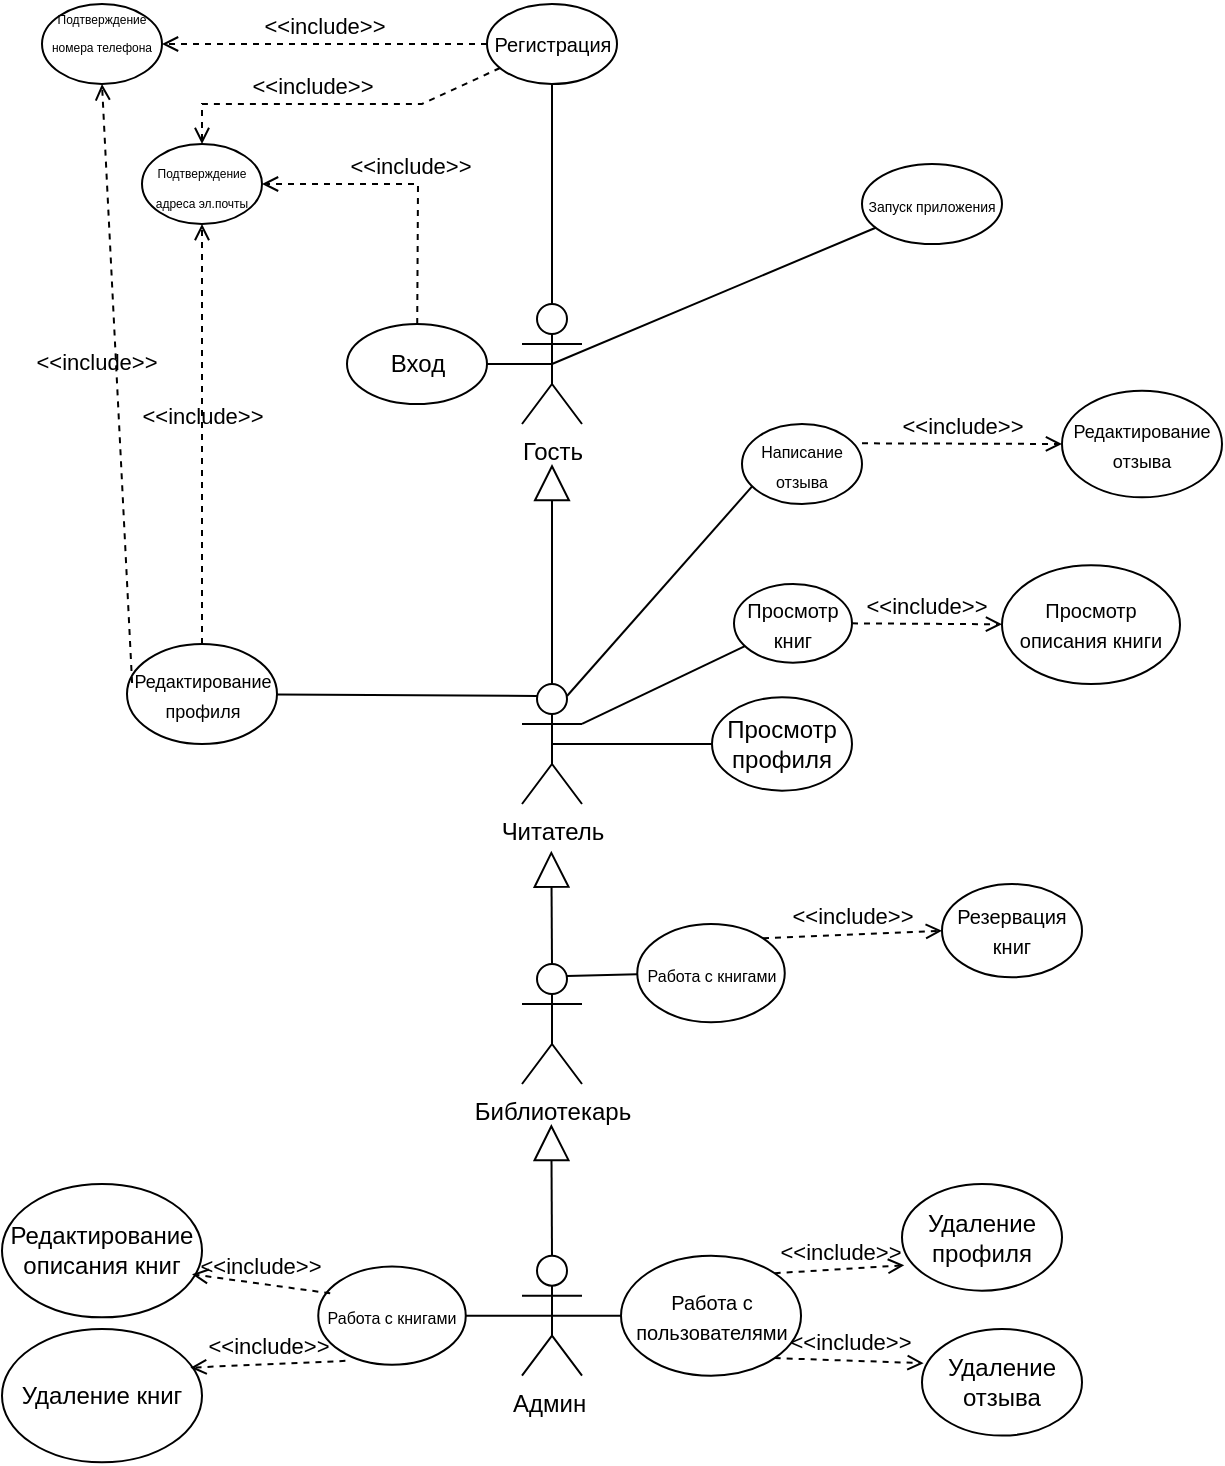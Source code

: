 <mxfile version="21.7.2" type="github">
  <diagram name="Страница — 1" id="vQFvqb677pZ0hSL8vc41">
    <mxGraphModel dx="1386" dy="791" grid="1" gridSize="10" guides="1" tooltips="1" connect="1" arrows="1" fold="1" page="1" pageScale="1" pageWidth="827" pageHeight="1169" math="0" shadow="0">
      <root>
        <mxCell id="0" />
        <mxCell id="1" parent="0" />
        <mxCell id="o_ZAakJu_TmBCmDPFUB6-1" value="Читатель" style="shape=umlActor;verticalLabelPosition=bottom;verticalAlign=top;html=1;outlineConnect=0;" vertex="1" parent="1">
          <mxGeometry x="290" y="380" width="30" height="60" as="geometry" />
        </mxCell>
        <mxCell id="o_ZAakJu_TmBCmDPFUB6-2" value="Библиотекарь&lt;br&gt;" style="shape=umlActor;verticalLabelPosition=bottom;verticalAlign=top;html=1;outlineConnect=0;" vertex="1" parent="1">
          <mxGeometry x="290" y="520" width="30" height="60" as="geometry" />
        </mxCell>
        <mxCell id="o_ZAakJu_TmBCmDPFUB6-3" value="Гость" style="shape=umlActor;verticalLabelPosition=bottom;verticalAlign=top;html=1;outlineConnect=0;" vertex="1" parent="1">
          <mxGeometry x="290" y="190" width="30" height="60" as="geometry" />
        </mxCell>
        <mxCell id="o_ZAakJu_TmBCmDPFUB6-4" value="Админ&amp;nbsp;&lt;br&gt;" style="shape=umlActor;verticalLabelPosition=bottom;verticalAlign=top;html=1;outlineConnect=0;" vertex="1" parent="1">
          <mxGeometry x="290" y="665.82" width="30" height="60" as="geometry" />
        </mxCell>
        <mxCell id="o_ZAakJu_TmBCmDPFUB6-5" value="&lt;font style=&quot;font-size: 7px;&quot;&gt;Запуск приложения&lt;/font&gt;" style="ellipse;whiteSpace=wrap;html=1;" vertex="1" parent="1">
          <mxGeometry x="460" y="120" width="70" height="40" as="geometry" />
        </mxCell>
        <mxCell id="o_ZAakJu_TmBCmDPFUB6-6" value="" style="endArrow=none;html=1;rounded=0;exitX=0.5;exitY=0.5;exitDx=0;exitDy=0;exitPerimeter=0;" edge="1" parent="1" source="o_ZAakJu_TmBCmDPFUB6-3" target="o_ZAakJu_TmBCmDPFUB6-5">
          <mxGeometry width="50" height="50" relative="1" as="geometry">
            <mxPoint x="320" y="160" as="sourcePoint" />
            <mxPoint x="250" y="60" as="targetPoint" />
          </mxGeometry>
        </mxCell>
        <mxCell id="o_ZAakJu_TmBCmDPFUB6-7" value="&lt;font style=&quot;font-size: 10px;&quot;&gt;Регистрация&lt;/font&gt;" style="ellipse;whiteSpace=wrap;html=1;" vertex="1" parent="1">
          <mxGeometry x="272.5" y="40" width="65" height="40" as="geometry" />
        </mxCell>
        <mxCell id="o_ZAakJu_TmBCmDPFUB6-8" value="" style="endArrow=none;html=1;rounded=0;exitX=0.5;exitY=0;exitDx=0;exitDy=0;exitPerimeter=0;" edge="1" parent="1" source="o_ZAakJu_TmBCmDPFUB6-3" target="o_ZAakJu_TmBCmDPFUB6-7">
          <mxGeometry width="50" height="50" relative="1" as="geometry">
            <mxPoint x="280" y="166" as="sourcePoint" />
            <mxPoint x="240" y="120" as="targetPoint" />
          </mxGeometry>
        </mxCell>
        <mxCell id="o_ZAakJu_TmBCmDPFUB6-9" value="Вход&lt;br&gt;" style="ellipse;whiteSpace=wrap;html=1;" vertex="1" parent="1">
          <mxGeometry x="202.5" y="200" width="70" height="40" as="geometry" />
        </mxCell>
        <mxCell id="o_ZAakJu_TmBCmDPFUB6-10" value="" style="endArrow=none;html=1;rounded=0;exitX=0.5;exitY=0.5;exitDx=0;exitDy=0;exitPerimeter=0;" edge="1" parent="1" source="o_ZAakJu_TmBCmDPFUB6-3" target="o_ZAakJu_TmBCmDPFUB6-9">
          <mxGeometry width="50" height="50" relative="1" as="geometry">
            <mxPoint x="190" y="230" as="sourcePoint" />
            <mxPoint x="240" y="180" as="targetPoint" />
          </mxGeometry>
        </mxCell>
        <mxCell id="o_ZAakJu_TmBCmDPFUB6-11" value="" style="endArrow=none;html=1;rounded=0;exitX=0.75;exitY=0.1;exitDx=0;exitDy=0;exitPerimeter=0;entryX=0.099;entryY=0.755;entryDx=0;entryDy=0;entryPerimeter=0;" edge="1" parent="1" source="o_ZAakJu_TmBCmDPFUB6-1" target="o_ZAakJu_TmBCmDPFUB6-26">
          <mxGeometry width="50" height="50" relative="1" as="geometry">
            <mxPoint x="380" y="310" as="sourcePoint" />
            <mxPoint x="433.63" y="222.66" as="targetPoint" />
          </mxGeometry>
        </mxCell>
        <mxCell id="o_ZAakJu_TmBCmDPFUB6-12" value="&lt;font style=&quot;&quot;&gt;&lt;font style=&quot;font-size: 6px;&quot;&gt;Подтверждение номера телефона&lt;br&gt;&lt;/font&gt;&lt;br&gt;&lt;/font&gt;" style="ellipse;whiteSpace=wrap;html=1;" vertex="1" parent="1">
          <mxGeometry x="50" y="40" width="60" height="40" as="geometry" />
        </mxCell>
        <mxCell id="o_ZAakJu_TmBCmDPFUB6-13" value="&amp;lt;&amp;lt;include&amp;gt;&amp;gt;" style="html=1;verticalAlign=bottom;labelBackgroundColor=none;endArrow=open;endFill=0;dashed=1;rounded=0;" edge="1" parent="1" source="o_ZAakJu_TmBCmDPFUB6-7" target="o_ZAakJu_TmBCmDPFUB6-12">
          <mxGeometry width="160" relative="1" as="geometry">
            <mxPoint x="-10" y="39.71" as="sourcePoint" />
            <mxPoint x="150" y="39.71" as="targetPoint" />
            <Array as="points" />
          </mxGeometry>
        </mxCell>
        <mxCell id="o_ZAakJu_TmBCmDPFUB6-14" value="&amp;lt;&amp;lt;include&amp;gt;&amp;gt;" style="html=1;verticalAlign=bottom;labelBackgroundColor=none;endArrow=open;endFill=0;dashed=1;rounded=0;" edge="1" parent="1" source="o_ZAakJu_TmBCmDPFUB6-7" target="o_ZAakJu_TmBCmDPFUB6-15">
          <mxGeometry x="0.126" width="160" relative="1" as="geometry">
            <mxPoint x="-60" y="150" as="sourcePoint" />
            <mxPoint x="20" y="140" as="targetPoint" />
            <Array as="points">
              <mxPoint x="240" y="90" />
              <mxPoint x="130" y="90" />
            </Array>
            <mxPoint as="offset" />
          </mxGeometry>
        </mxCell>
        <mxCell id="o_ZAakJu_TmBCmDPFUB6-15" value="&lt;font style=&quot;&quot;&gt;&lt;font style=&quot;font-size: 6px;&quot;&gt;Подтверждение адреса эл.почты&lt;/font&gt;&lt;br&gt;&lt;/font&gt;" style="ellipse;whiteSpace=wrap;html=1;" vertex="1" parent="1">
          <mxGeometry x="100" y="110" width="60" height="40" as="geometry" />
        </mxCell>
        <mxCell id="o_ZAakJu_TmBCmDPFUB6-16" value="&amp;lt;&amp;lt;include&amp;gt;&amp;gt;" style="html=1;verticalAlign=bottom;labelBackgroundColor=none;endArrow=open;endFill=0;dashed=1;rounded=0;" edge="1" parent="1" source="o_ZAakJu_TmBCmDPFUB6-9" target="o_ZAakJu_TmBCmDPFUB6-15">
          <mxGeometry width="160" relative="1" as="geometry">
            <mxPoint x="40" y="270" as="sourcePoint" />
            <mxPoint x="200" y="270" as="targetPoint" />
            <Array as="points">
              <mxPoint x="238" y="130" />
            </Array>
          </mxGeometry>
        </mxCell>
        <mxCell id="o_ZAakJu_TmBCmDPFUB6-17" value="" style="endArrow=block;endSize=16;endFill=0;html=1;rounded=0;exitX=0.5;exitY=0;exitDx=0;exitDy=0;exitPerimeter=0;" edge="1" parent="1" source="o_ZAakJu_TmBCmDPFUB6-1">
          <mxGeometry width="160" relative="1" as="geometry">
            <mxPoint x="300" y="390" as="sourcePoint" />
            <mxPoint x="305" y="270" as="targetPoint" />
            <mxPoint as="offset" />
          </mxGeometry>
        </mxCell>
        <mxCell id="o_ZAakJu_TmBCmDPFUB6-18" value="&lt;font style=&quot;font-size: 9px;&quot;&gt;Редактирование профиля&lt;/font&gt;" style="ellipse;whiteSpace=wrap;html=1;" vertex="1" parent="1">
          <mxGeometry x="92.5" y="360" width="75" height="50" as="geometry" />
        </mxCell>
        <mxCell id="o_ZAakJu_TmBCmDPFUB6-19" value="" style="endArrow=none;html=1;rounded=0;exitX=0.25;exitY=0.1;exitDx=0;exitDy=0;exitPerimeter=0;" edge="1" parent="1" source="o_ZAakJu_TmBCmDPFUB6-1" target="o_ZAakJu_TmBCmDPFUB6-18">
          <mxGeometry width="50" height="50" relative="1" as="geometry">
            <mxPoint x="362" y="468" as="sourcePoint" />
            <mxPoint x="448" y="370" as="targetPoint" />
          </mxGeometry>
        </mxCell>
        <mxCell id="o_ZAakJu_TmBCmDPFUB6-20" value="&amp;lt;&amp;lt;include&amp;gt;&amp;gt;" style="html=1;verticalAlign=bottom;labelBackgroundColor=none;endArrow=open;endFill=0;dashed=1;rounded=0;entryX=0.5;entryY=1;entryDx=0;entryDy=0;exitX=0.5;exitY=0;exitDx=0;exitDy=0;" edge="1" parent="1" source="o_ZAakJu_TmBCmDPFUB6-18" target="o_ZAakJu_TmBCmDPFUB6-15">
          <mxGeometry width="160" relative="1" as="geometry">
            <mxPoint x="140" y="360" as="sourcePoint" />
            <mxPoint x="190" y="490" as="targetPoint" />
          </mxGeometry>
        </mxCell>
        <mxCell id="o_ZAakJu_TmBCmDPFUB6-21" value="&amp;lt;&amp;lt;include&amp;gt;&amp;gt;" style="html=1;verticalAlign=bottom;labelBackgroundColor=none;endArrow=open;endFill=0;dashed=1;rounded=0;entryX=0.5;entryY=1;entryDx=0;entryDy=0;exitX=0.034;exitY=0.39;exitDx=0;exitDy=0;exitPerimeter=0;" edge="1" parent="1" source="o_ZAakJu_TmBCmDPFUB6-18" target="o_ZAakJu_TmBCmDPFUB6-12">
          <mxGeometry x="0.017" y="10" width="160" relative="1" as="geometry">
            <mxPoint x="80" y="380" as="sourcePoint" />
            <mxPoint x="-120" y="400" as="targetPoint" />
            <Array as="points" />
            <mxPoint as="offset" />
          </mxGeometry>
        </mxCell>
        <mxCell id="o_ZAakJu_TmBCmDPFUB6-22" value="&lt;font style=&quot;font-size: 10px;&quot;&gt;Просмотр книг&lt;/font&gt;" style="ellipse;whiteSpace=wrap;html=1;" vertex="1" parent="1">
          <mxGeometry x="396" y="330" width="59" height="39.34" as="geometry" />
        </mxCell>
        <mxCell id="o_ZAakJu_TmBCmDPFUB6-23" value="" style="endArrow=none;html=1;rounded=0;exitX=1;exitY=0.333;exitDx=0;exitDy=0;exitPerimeter=0;" edge="1" parent="1" source="o_ZAakJu_TmBCmDPFUB6-1" target="o_ZAakJu_TmBCmDPFUB6-22">
          <mxGeometry width="50" height="50" relative="1" as="geometry">
            <mxPoint x="440" y="459" as="sourcePoint" />
            <mxPoint x="526" y="361" as="targetPoint" />
            <Array as="points" />
          </mxGeometry>
        </mxCell>
        <mxCell id="o_ZAakJu_TmBCmDPFUB6-24" value="&amp;lt;&amp;lt;include&amp;gt;&amp;gt;" style="html=1;verticalAlign=bottom;labelBackgroundColor=none;endArrow=open;endFill=0;dashed=1;rounded=0;entryX=0;entryY=0.5;entryDx=0;entryDy=0;exitX=1;exitY=0;exitDx=0;exitDy=0;" edge="1" parent="1" source="o_ZAakJu_TmBCmDPFUB6-27" target="o_ZAakJu_TmBCmDPFUB6-25">
          <mxGeometry width="160" relative="1" as="geometry">
            <mxPoint x="520" y="330" as="sourcePoint" />
            <mxPoint x="470" y="380" as="targetPoint" />
          </mxGeometry>
        </mxCell>
        <mxCell id="o_ZAakJu_TmBCmDPFUB6-25" value="&lt;font style=&quot;font-size: 10px;&quot;&gt;Резервация книг&lt;/font&gt;" style="ellipse;whiteSpace=wrap;html=1;" vertex="1" parent="1">
          <mxGeometry x="500" y="480" width="70" height="46.67" as="geometry" />
        </mxCell>
        <mxCell id="o_ZAakJu_TmBCmDPFUB6-26" value="&lt;font style=&quot;font-size: 8px;&quot;&gt;Написание отзыва&lt;/font&gt;" style="ellipse;whiteSpace=wrap;html=1;" vertex="1" parent="1">
          <mxGeometry x="400" y="250" width="60" height="40" as="geometry" />
        </mxCell>
        <mxCell id="o_ZAakJu_TmBCmDPFUB6-27" value="&lt;font style=&quot;font-size: 8px;&quot;&gt;Работа с книгами&lt;/font&gt;" style="ellipse;whiteSpace=wrap;html=1;" vertex="1" parent="1">
          <mxGeometry x="347.63" y="500" width="73.75" height="49.16" as="geometry" />
        </mxCell>
        <mxCell id="o_ZAakJu_TmBCmDPFUB6-28" value="" style="endArrow=none;html=1;rounded=0;exitX=0.75;exitY=0.1;exitDx=0;exitDy=0;exitPerimeter=0;" edge="1" parent="1" source="o_ZAakJu_TmBCmDPFUB6-2" target="o_ZAakJu_TmBCmDPFUB6-27">
          <mxGeometry width="50" height="50" relative="1" as="geometry">
            <mxPoint x="320" y="410" as="sourcePoint" />
            <mxPoint x="406" y="390" as="targetPoint" />
          </mxGeometry>
        </mxCell>
        <mxCell id="o_ZAakJu_TmBCmDPFUB6-29" value="" style="endArrow=block;endSize=16;endFill=0;html=1;rounded=0;exitX=0.5;exitY=0;exitDx=0;exitDy=0;exitPerimeter=0;" edge="1" parent="1" source="o_ZAakJu_TmBCmDPFUB6-2">
          <mxGeometry width="160" relative="1" as="geometry">
            <mxPoint x="304.66" y="573.33" as="sourcePoint" />
            <mxPoint x="304.66" y="463.33" as="targetPoint" />
            <mxPoint as="offset" />
          </mxGeometry>
        </mxCell>
        <mxCell id="o_ZAakJu_TmBCmDPFUB6-30" value="" style="endArrow=block;endSize=16;endFill=0;html=1;rounded=0;exitX=0.5;exitY=0;exitDx=0;exitDy=0;exitPerimeter=0;" edge="1" parent="1" source="o_ZAakJu_TmBCmDPFUB6-4">
          <mxGeometry width="160" relative="1" as="geometry">
            <mxPoint x="305" y="721.67" as="sourcePoint" />
            <mxPoint x="304.66" y="600" as="targetPoint" />
            <mxPoint as="offset" />
          </mxGeometry>
        </mxCell>
        <mxCell id="o_ZAakJu_TmBCmDPFUB6-31" value="&lt;font style=&quot;font-size: 10px;&quot;&gt;Работа с пользователями&lt;br&gt;&lt;/font&gt;" style="ellipse;whiteSpace=wrap;html=1;" vertex="1" parent="1">
          <mxGeometry x="339.51" y="665.82" width="90" height="60" as="geometry" />
        </mxCell>
        <mxCell id="o_ZAakJu_TmBCmDPFUB6-32" value="Удаление профиля" style="ellipse;whiteSpace=wrap;html=1;" vertex="1" parent="1">
          <mxGeometry x="480" y="630" width="80" height="53.33" as="geometry" />
        </mxCell>
        <mxCell id="o_ZAakJu_TmBCmDPFUB6-33" value="Просмотр профиля" style="ellipse;whiteSpace=wrap;html=1;" vertex="1" parent="1">
          <mxGeometry x="385" y="386.66" width="70" height="46.67" as="geometry" />
        </mxCell>
        <mxCell id="o_ZAakJu_TmBCmDPFUB6-34" value="" style="endArrow=none;html=1;rounded=0;entryX=0.5;entryY=0.5;entryDx=0;entryDy=0;entryPerimeter=0;" edge="1" parent="1" source="o_ZAakJu_TmBCmDPFUB6-33" target="o_ZAakJu_TmBCmDPFUB6-1">
          <mxGeometry width="50" height="50" relative="1" as="geometry">
            <mxPoint x="180" y="620" as="sourcePoint" />
            <mxPoint x="215" y="532" as="targetPoint" />
          </mxGeometry>
        </mxCell>
        <mxCell id="o_ZAakJu_TmBCmDPFUB6-35" value="" style="endArrow=none;html=1;rounded=0;entryX=1;entryY=0.5;entryDx=0;entryDy=0;exitX=0.5;exitY=0.5;exitDx=0;exitDy=0;exitPerimeter=0;" edge="1" parent="1" source="o_ZAakJu_TmBCmDPFUB6-4" target="o_ZAakJu_TmBCmDPFUB6-40">
          <mxGeometry width="50" height="50" relative="1" as="geometry">
            <mxPoint x="60" y="533.82" as="sourcePoint" />
            <mxPoint x="146" y="435.82" as="targetPoint" />
          </mxGeometry>
        </mxCell>
        <mxCell id="o_ZAakJu_TmBCmDPFUB6-36" value="&amp;lt;&amp;lt;include&amp;gt;&amp;gt;" style="html=1;verticalAlign=bottom;labelBackgroundColor=none;endArrow=open;endFill=0;dashed=1;rounded=0;" edge="1" parent="1" target="o_ZAakJu_TmBCmDPFUB6-37">
          <mxGeometry width="160" relative="1" as="geometry">
            <mxPoint x="460" y="259.66" as="sourcePoint" />
            <mxPoint x="620" y="259.66" as="targetPoint" />
          </mxGeometry>
        </mxCell>
        <mxCell id="o_ZAakJu_TmBCmDPFUB6-37" value="&lt;font style=&quot;font-size: 9px;&quot;&gt;Редактирование отзыва&lt;/font&gt;" style="ellipse;whiteSpace=wrap;html=1;" vertex="1" parent="1">
          <mxGeometry x="560" y="233.33" width="80" height="53.34" as="geometry" />
        </mxCell>
        <mxCell id="o_ZAakJu_TmBCmDPFUB6-38" value="" style="endArrow=none;html=1;rounded=0;entryX=0;entryY=0.5;entryDx=0;entryDy=0;exitX=0.5;exitY=0.5;exitDx=0;exitDy=0;exitPerimeter=0;" edge="1" parent="1" source="o_ZAakJu_TmBCmDPFUB6-4" target="o_ZAakJu_TmBCmDPFUB6-31">
          <mxGeometry width="50" height="50" relative="1" as="geometry">
            <mxPoint x="150" y="835.82" as="sourcePoint" />
            <mxPoint x="200" y="785.82" as="targetPoint" />
          </mxGeometry>
        </mxCell>
        <mxCell id="o_ZAakJu_TmBCmDPFUB6-39" value="Удаление отзыва" style="ellipse;whiteSpace=wrap;html=1;" vertex="1" parent="1">
          <mxGeometry x="490" y="702.48" width="80" height="53.33" as="geometry" />
        </mxCell>
        <mxCell id="o_ZAakJu_TmBCmDPFUB6-40" value="&lt;font style=&quot;font-size: 8px;&quot;&gt;Работа с книгами&lt;/font&gt;" style="ellipse;whiteSpace=wrap;html=1;" vertex="1" parent="1">
          <mxGeometry x="188.13" y="671.24" width="73.75" height="49.16" as="geometry" />
        </mxCell>
        <mxCell id="o_ZAakJu_TmBCmDPFUB6-41" value="&lt;font style=&quot;font-size: 10px;&quot;&gt;Просмотр описания книги&lt;/font&gt;" style="ellipse;whiteSpace=wrap;html=1;" vertex="1" parent="1">
          <mxGeometry x="530" y="320.66" width="89" height="59.34" as="geometry" />
        </mxCell>
        <mxCell id="o_ZAakJu_TmBCmDPFUB6-42" value="&amp;lt;&amp;lt;include&amp;gt;&amp;gt;" style="html=1;verticalAlign=bottom;labelBackgroundColor=none;endArrow=open;endFill=0;dashed=1;rounded=0;exitX=1;exitY=0.5;exitDx=0;exitDy=0;" edge="1" parent="1" source="o_ZAakJu_TmBCmDPFUB6-22" target="o_ZAakJu_TmBCmDPFUB6-41">
          <mxGeometry width="160" relative="1" as="geometry">
            <mxPoint x="460" y="360" as="sourcePoint" />
            <mxPoint x="540" y="349.67" as="targetPoint" />
          </mxGeometry>
        </mxCell>
        <mxCell id="o_ZAakJu_TmBCmDPFUB6-43" value="Редактирование описания книг" style="ellipse;whiteSpace=wrap;html=1;" vertex="1" parent="1">
          <mxGeometry x="30" y="630" width="100" height="66.67" as="geometry" />
        </mxCell>
        <mxCell id="o_ZAakJu_TmBCmDPFUB6-44" value="Удаление книг" style="ellipse;whiteSpace=wrap;html=1;" vertex="1" parent="1">
          <mxGeometry x="30" y="702.48" width="100" height="66.67" as="geometry" />
        </mxCell>
        <mxCell id="o_ZAakJu_TmBCmDPFUB6-45" value="&amp;lt;&amp;lt;include&amp;gt;&amp;gt;" style="html=1;verticalAlign=bottom;labelBackgroundColor=none;endArrow=open;endFill=0;dashed=1;rounded=0;exitX=1;exitY=0;exitDx=0;exitDy=0;entryX=0.014;entryY=0.762;entryDx=0;entryDy=0;entryPerimeter=0;" edge="1" parent="1" source="o_ZAakJu_TmBCmDPFUB6-31" target="o_ZAakJu_TmBCmDPFUB6-32">
          <mxGeometry width="160" relative="1" as="geometry">
            <mxPoint x="470" y="685.82" as="sourcePoint" />
            <mxPoint x="630" y="685.82" as="targetPoint" />
          </mxGeometry>
        </mxCell>
        <mxCell id="o_ZAakJu_TmBCmDPFUB6-46" value="&amp;lt;&amp;lt;include&amp;gt;&amp;gt;" style="html=1;verticalAlign=bottom;labelBackgroundColor=none;endArrow=open;endFill=0;dashed=1;rounded=0;exitX=1;exitY=1;exitDx=0;exitDy=0;entryX=0.01;entryY=0.321;entryDx=0;entryDy=0;entryPerimeter=0;" edge="1" parent="1" source="o_ZAakJu_TmBCmDPFUB6-31" target="o_ZAakJu_TmBCmDPFUB6-39">
          <mxGeometry width="160" relative="1" as="geometry">
            <mxPoint x="10" y="365.82" as="sourcePoint" />
            <mxPoint x="540" y="715.82" as="targetPoint" />
          </mxGeometry>
        </mxCell>
        <mxCell id="o_ZAakJu_TmBCmDPFUB6-47" value="&amp;lt;&amp;lt;include&amp;gt;&amp;gt;" style="html=1;verticalAlign=bottom;labelBackgroundColor=none;endArrow=open;endFill=0;dashed=1;rounded=0;entryX=0.95;entryY=0.677;entryDx=0;entryDy=0;entryPerimeter=0;exitX=0.081;exitY=0.273;exitDx=0;exitDy=0;exitPerimeter=0;" edge="1" parent="1" source="o_ZAakJu_TmBCmDPFUB6-40" target="o_ZAakJu_TmBCmDPFUB6-43">
          <mxGeometry width="160" relative="1" as="geometry">
            <mxPoint x="190" y="655.82" as="sourcePoint" />
            <mxPoint x="129.1" y="678.002" as="targetPoint" />
          </mxGeometry>
        </mxCell>
        <mxCell id="o_ZAakJu_TmBCmDPFUB6-48" value="&amp;lt;&amp;lt;include&amp;gt;&amp;gt;" style="html=1;verticalAlign=bottom;labelBackgroundColor=none;endArrow=open;endFill=0;dashed=1;rounded=0;exitX=0.184;exitY=0.96;exitDx=0;exitDy=0;exitPerimeter=0;entryX=0.942;entryY=0.29;entryDx=0;entryDy=0;entryPerimeter=0;" edge="1" parent="1" source="o_ZAakJu_TmBCmDPFUB6-40" target="o_ZAakJu_TmBCmDPFUB6-44">
          <mxGeometry width="160" relative="1" as="geometry">
            <mxPoint x="151" y="705.82" as="sourcePoint" />
            <mxPoint x="120" y="729" as="targetPoint" />
          </mxGeometry>
        </mxCell>
      </root>
    </mxGraphModel>
  </diagram>
</mxfile>
